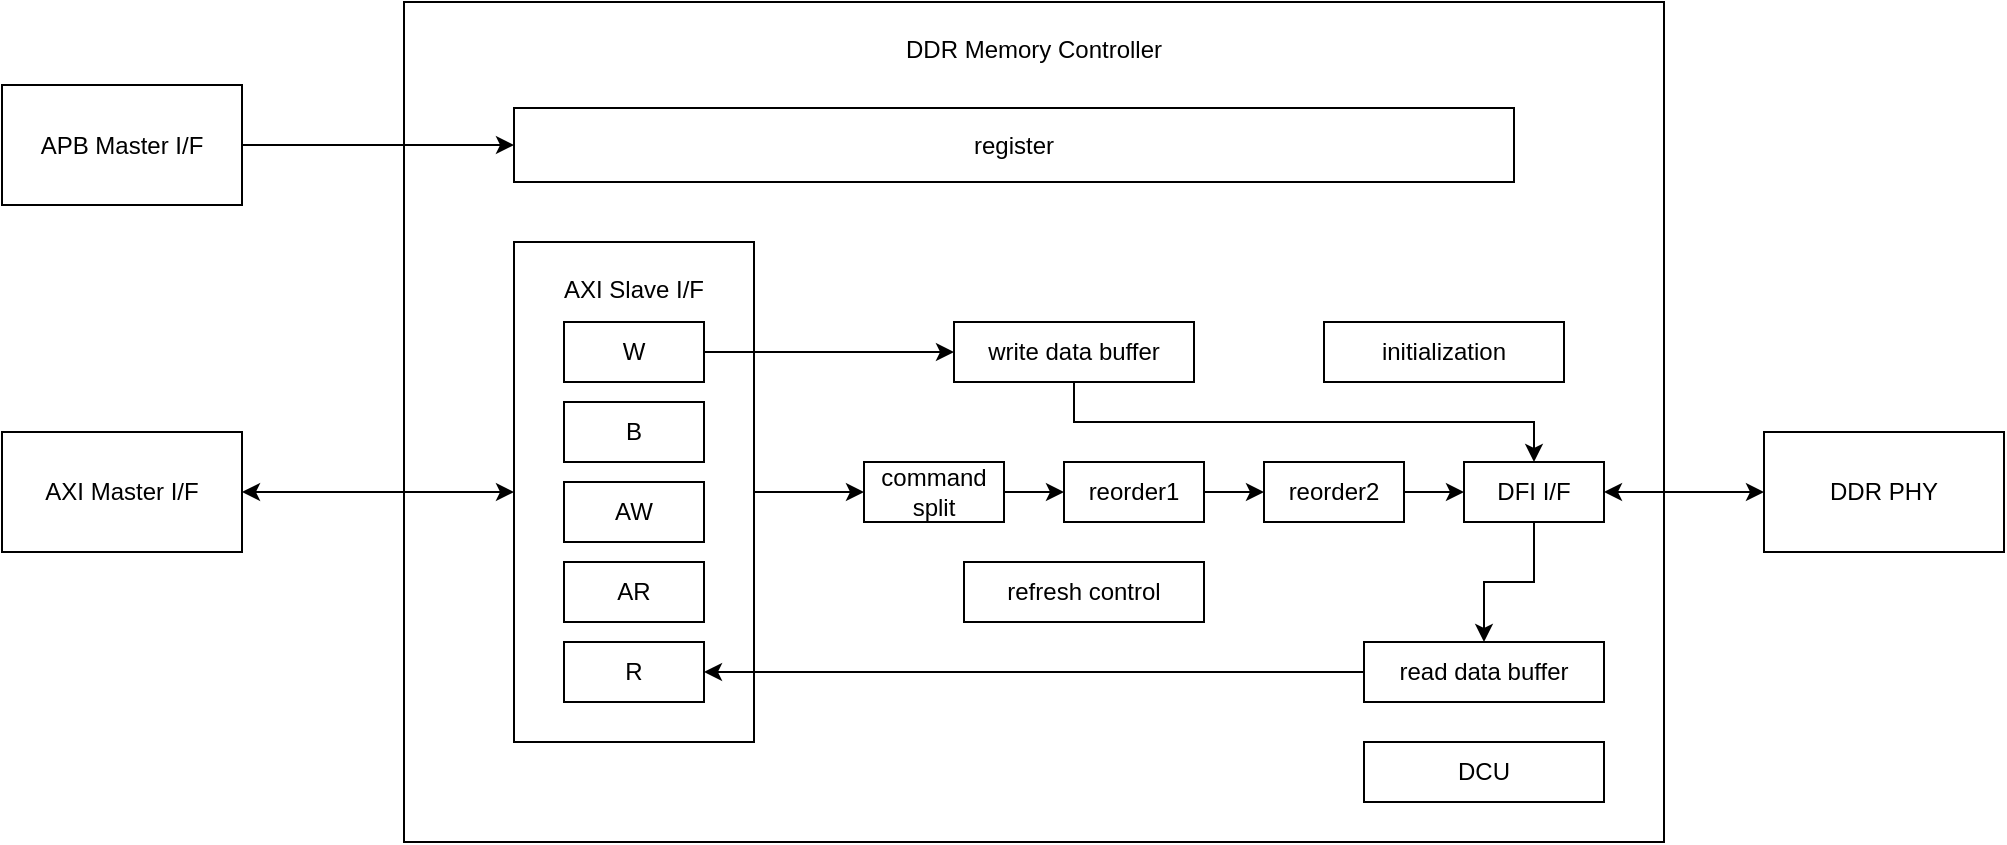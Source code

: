 <mxfile version="24.3.1" type="github" pages="4">
  <diagram id="9vWwow3ykaDu_4hFYiPk" name="DDRC">
    <mxGraphModel dx="2076" dy="630" grid="1" gridSize="10" guides="1" tooltips="1" connect="1" arrows="1" fold="1" page="1" pageScale="1" pageWidth="850" pageHeight="1100" math="0" shadow="0">
      <root>
        <mxCell id="0" />
        <mxCell id="1" parent="0" />
        <mxCell id="frMZeteiWevj0GkbvkkG-1" value="DDR Memory Controller" style="rounded=0;whiteSpace=wrap;html=1;verticalAlign=top;spacingTop=10;" vertex="1" parent="1">
          <mxGeometry x="120" y="100" width="630" height="420" as="geometry" />
        </mxCell>
        <mxCell id="frMZeteiWevj0GkbvkkG-2" value="register" style="rounded=0;whiteSpace=wrap;html=1;" vertex="1" parent="1">
          <mxGeometry x="175" y="153" width="500" height="37" as="geometry" />
        </mxCell>
        <mxCell id="frMZeteiWevj0GkbvkkG-17" style="edgeStyle=orthogonalEdgeStyle;rounded=0;orthogonalLoop=1;jettySize=auto;html=1;" edge="1" parent="1" source="frMZeteiWevj0GkbvkkG-3" target="frMZeteiWevj0GkbvkkG-16">
          <mxGeometry relative="1" as="geometry" />
        </mxCell>
        <mxCell id="frMZeteiWevj0GkbvkkG-3" value="AXI Slave I/F" style="rounded=0;whiteSpace=wrap;html=1;verticalAlign=top;spacingTop=10;" vertex="1" parent="1">
          <mxGeometry x="175" y="220" width="120" height="250" as="geometry" />
        </mxCell>
        <mxCell id="frMZeteiWevj0GkbvkkG-15" style="edgeStyle=orthogonalEdgeStyle;rounded=0;orthogonalLoop=1;jettySize=auto;html=1;" edge="1" parent="1" source="frMZeteiWevj0GkbvkkG-4" target="frMZeteiWevj0GkbvkkG-13">
          <mxGeometry relative="1" as="geometry" />
        </mxCell>
        <mxCell id="frMZeteiWevj0GkbvkkG-4" value="W" style="rounded=0;whiteSpace=wrap;html=1;" vertex="1" parent="1">
          <mxGeometry x="200" y="260" width="70" height="30" as="geometry" />
        </mxCell>
        <mxCell id="frMZeteiWevj0GkbvkkG-5" value="B" style="rounded=0;whiteSpace=wrap;html=1;" vertex="1" parent="1">
          <mxGeometry x="200" y="300" width="70" height="30" as="geometry" />
        </mxCell>
        <mxCell id="frMZeteiWevj0GkbvkkG-6" value="AW" style="rounded=0;whiteSpace=wrap;html=1;" vertex="1" parent="1">
          <mxGeometry x="200" y="340" width="70" height="30" as="geometry" />
        </mxCell>
        <mxCell id="frMZeteiWevj0GkbvkkG-7" value="AR" style="rounded=0;whiteSpace=wrap;html=1;" vertex="1" parent="1">
          <mxGeometry x="200" y="380" width="70" height="30" as="geometry" />
        </mxCell>
        <mxCell id="frMZeteiWevj0GkbvkkG-8" value="R" style="rounded=0;whiteSpace=wrap;html=1;" vertex="1" parent="1">
          <mxGeometry x="200" y="420" width="70" height="30" as="geometry" />
        </mxCell>
        <mxCell id="frMZeteiWevj0GkbvkkG-9" value="AXI Master I/F" style="rounded=0;whiteSpace=wrap;html=1;" vertex="1" parent="1">
          <mxGeometry x="-81" y="315" width="120" height="60" as="geometry" />
        </mxCell>
        <mxCell id="frMZeteiWevj0GkbvkkG-12" style="edgeStyle=orthogonalEdgeStyle;rounded=0;orthogonalLoop=1;jettySize=auto;html=1;" edge="1" parent="1" source="frMZeteiWevj0GkbvkkG-11" target="frMZeteiWevj0GkbvkkG-2">
          <mxGeometry relative="1" as="geometry" />
        </mxCell>
        <mxCell id="frMZeteiWevj0GkbvkkG-11" value="APB Master I/F" style="rounded=0;whiteSpace=wrap;html=1;" vertex="1" parent="1">
          <mxGeometry x="-81" y="141.5" width="120" height="60" as="geometry" />
        </mxCell>
        <mxCell id="frMZeteiWevj0GkbvkkG-26" style="edgeStyle=orthogonalEdgeStyle;rounded=0;orthogonalLoop=1;jettySize=auto;html=1;entryX=0.5;entryY=0;entryDx=0;entryDy=0;" edge="1" parent="1" source="frMZeteiWevj0GkbvkkG-13" target="frMZeteiWevj0GkbvkkG-20">
          <mxGeometry relative="1" as="geometry">
            <Array as="points">
              <mxPoint x="455" y="310" />
              <mxPoint x="685" y="310" />
            </Array>
          </mxGeometry>
        </mxCell>
        <mxCell id="frMZeteiWevj0GkbvkkG-13" value="write data buffer" style="rounded=0;whiteSpace=wrap;html=1;" vertex="1" parent="1">
          <mxGeometry x="395" y="260" width="120" height="30" as="geometry" />
        </mxCell>
        <mxCell id="frMZeteiWevj0GkbvkkG-14" value="initialization" style="rounded=0;whiteSpace=wrap;html=1;" vertex="1" parent="1">
          <mxGeometry x="580" y="260" width="120" height="30" as="geometry" />
        </mxCell>
        <mxCell id="frMZeteiWevj0GkbvkkG-21" value="" style="edgeStyle=orthogonalEdgeStyle;rounded=0;orthogonalLoop=1;jettySize=auto;html=1;" edge="1" parent="1" source="frMZeteiWevj0GkbvkkG-16" target="frMZeteiWevj0GkbvkkG-18">
          <mxGeometry relative="1" as="geometry" />
        </mxCell>
        <mxCell id="frMZeteiWevj0GkbvkkG-16" value="command split" style="rounded=0;whiteSpace=wrap;html=1;" vertex="1" parent="1">
          <mxGeometry x="350" y="330" width="70" height="30" as="geometry" />
        </mxCell>
        <mxCell id="frMZeteiWevj0GkbvkkG-22" value="" style="edgeStyle=orthogonalEdgeStyle;rounded=0;orthogonalLoop=1;jettySize=auto;html=1;" edge="1" parent="1" source="frMZeteiWevj0GkbvkkG-18" target="frMZeteiWevj0GkbvkkG-19">
          <mxGeometry relative="1" as="geometry" />
        </mxCell>
        <mxCell id="frMZeteiWevj0GkbvkkG-18" value="reorder1" style="rounded=0;whiteSpace=wrap;html=1;" vertex="1" parent="1">
          <mxGeometry x="450" y="330" width="70" height="30" as="geometry" />
        </mxCell>
        <mxCell id="frMZeteiWevj0GkbvkkG-23" value="" style="edgeStyle=orthogonalEdgeStyle;rounded=0;orthogonalLoop=1;jettySize=auto;html=1;" edge="1" parent="1" source="frMZeteiWevj0GkbvkkG-19" target="frMZeteiWevj0GkbvkkG-20">
          <mxGeometry relative="1" as="geometry" />
        </mxCell>
        <mxCell id="frMZeteiWevj0GkbvkkG-19" value="reorder2" style="rounded=0;whiteSpace=wrap;html=1;" vertex="1" parent="1">
          <mxGeometry x="550" y="330" width="70" height="30" as="geometry" />
        </mxCell>
        <mxCell id="frMZeteiWevj0GkbvkkG-28" style="edgeStyle=orthogonalEdgeStyle;rounded=0;orthogonalLoop=1;jettySize=auto;html=1;" edge="1" parent="1" source="frMZeteiWevj0GkbvkkG-20" target="frMZeteiWevj0GkbvkkG-27">
          <mxGeometry relative="1" as="geometry" />
        </mxCell>
        <mxCell id="frMZeteiWevj0GkbvkkG-20" value="DFI I/F" style="rounded=0;whiteSpace=wrap;html=1;" vertex="1" parent="1">
          <mxGeometry x="650" y="330" width="70" height="30" as="geometry" />
        </mxCell>
        <mxCell id="frMZeteiWevj0GkbvkkG-24" value="DDR PHY" style="rounded=0;whiteSpace=wrap;html=1;" vertex="1" parent="1">
          <mxGeometry x="800" y="315" width="120" height="60" as="geometry" />
        </mxCell>
        <mxCell id="frMZeteiWevj0GkbvkkG-29" style="edgeStyle=orthogonalEdgeStyle;rounded=0;orthogonalLoop=1;jettySize=auto;html=1;entryX=1;entryY=0.5;entryDx=0;entryDy=0;" edge="1" parent="1" source="frMZeteiWevj0GkbvkkG-27" target="frMZeteiWevj0GkbvkkG-8">
          <mxGeometry relative="1" as="geometry" />
        </mxCell>
        <mxCell id="frMZeteiWevj0GkbvkkG-27" value="read data buffer" style="rounded=0;whiteSpace=wrap;html=1;" vertex="1" parent="1">
          <mxGeometry x="600" y="420" width="120" height="30" as="geometry" />
        </mxCell>
        <mxCell id="frMZeteiWevj0GkbvkkG-30" value="refresh control" style="rounded=0;whiteSpace=wrap;html=1;" vertex="1" parent="1">
          <mxGeometry x="400" y="380" width="120" height="30" as="geometry" />
        </mxCell>
        <mxCell id="frMZeteiWevj0GkbvkkG-31" value="DCU" style="rounded=0;whiteSpace=wrap;html=1;" vertex="1" parent="1">
          <mxGeometry x="600" y="470" width="120" height="30" as="geometry" />
        </mxCell>
        <mxCell id="frMZeteiWevj0GkbvkkG-32" value="" style="endArrow=classic;startArrow=classic;html=1;rounded=0;exitX=1;exitY=0.5;exitDx=0;exitDy=0;entryX=0;entryY=0.5;entryDx=0;entryDy=0;" edge="1" parent="1" source="frMZeteiWevj0GkbvkkG-20" target="frMZeteiWevj0GkbvkkG-24">
          <mxGeometry width="50" height="50" relative="1" as="geometry">
            <mxPoint x="810" y="210" as="sourcePoint" />
            <mxPoint x="860" y="160" as="targetPoint" />
          </mxGeometry>
        </mxCell>
        <mxCell id="frMZeteiWevj0GkbvkkG-33" value="" style="endArrow=classic;startArrow=classic;html=1;rounded=0;entryX=0;entryY=0.5;entryDx=0;entryDy=0;exitX=1;exitY=0.5;exitDx=0;exitDy=0;" edge="1" parent="1" source="frMZeteiWevj0GkbvkkG-9" target="frMZeteiWevj0GkbvkkG-3">
          <mxGeometry width="50" height="50" relative="1" as="geometry">
            <mxPoint x="-60" y="510" as="sourcePoint" />
            <mxPoint x="-10" y="460" as="targetPoint" />
          </mxGeometry>
        </mxCell>
      </root>
    </mxGraphModel>
  </diagram>
  <diagram name="DDR3 PHY" id="UruX_jtSdORVsxLQnjOW">
    <mxGraphModel dx="2189" dy="700" grid="1" gridSize="10" guides="1" tooltips="1" connect="1" arrows="1" fold="1" page="1" pageScale="1" pageWidth="827" pageHeight="1169" math="0" shadow="0">
      <root>
        <mxCell id="0" />
        <mxCell id="1" parent="0" />
        <mxCell id="sAQjgRgPTUwADLjQuwZJ-1" value="&lt;div style=&quot;margin-top: 0px; margin-bottom: 300px; margin-right: 500px;&quot; align=&quot;center&quot;&gt;Top-Level DDR3 PHY&lt;br&gt;(PHY soft and hardware IP)&lt;/div&gt;" style="rounded=0;whiteSpace=wrap;html=1;metaEdit=0;align=center;dashed=1;" vertex="1" parent="1">
          <mxGeometry x="130" y="80" width="800" height="470" as="geometry" />
        </mxCell>
        <mxCell id="sAQjgRgPTUwADLjQuwZJ-24" value="&lt;div style=&quot;padding-bottom: 360px;&quot; align=&quot;center&quot;&gt;DDR3 PHY&lt;/div&gt;" style="rounded=0;whiteSpace=wrap;html=1;align=center;dashed=1;" vertex="1" parent="1">
          <mxGeometry x="471" y="115" width="410" height="400" as="geometry" />
        </mxCell>
        <mxCell id="sAQjgRgPTUwADLjQuwZJ-2" value="&lt;div&gt;PHY Utility Block&lt;/div&gt;&lt;div&gt;(DDR3PUB)&lt;br&gt;&lt;/div&gt;" style="rounded=0;whiteSpace=wrap;html=1;" vertex="1" parent="1">
          <mxGeometry x="210" y="210" width="140" height="260" as="geometry" />
        </mxCell>
        <mxCell id="sAQjgRgPTUwADLjQuwZJ-3" value="&lt;div&gt;Data PHY&lt;/div&gt;&lt;div&gt;(DDR3PHYDATX8)&lt;br&gt;&lt;/div&gt;" style="rounded=0;whiteSpace=wrap;html=1;fillColor=#ffe6cc;strokeColor=#d79b00;" vertex="1" parent="1">
          <mxGeometry x="500" y="160" width="150" height="40" as="geometry" />
        </mxCell>
        <mxCell id="sAQjgRgPTUwADLjQuwZJ-5" value="&lt;div&gt;Data PHY&lt;/div&gt;&lt;div&gt;(DDR3PHYDATX8)&lt;br&gt;&lt;/div&gt;" style="rounded=0;whiteSpace=wrap;html=1;fillColor=#ffe6cc;strokeColor=#d79b00;" vertex="1" parent="1">
          <mxGeometry x="500" y="240" width="150" height="40" as="geometry" />
        </mxCell>
        <mxCell id="sAQjgRgPTUwADLjQuwZJ-7" value="" style="shape=waypoint;sketch=0;fillStyle=solid;size=6;pointerEvents=1;points=[];fillColor=none;resizable=0;rotatable=0;perimeter=centerPerimeter;snapToPoint=1;" vertex="1" parent="1">
          <mxGeometry x="565" y="200" width="20" height="20" as="geometry" />
        </mxCell>
        <mxCell id="sAQjgRgPTUwADLjQuwZJ-8" value="" style="shape=waypoint;sketch=0;fillStyle=solid;size=6;pointerEvents=1;points=[];fillColor=none;resizable=0;rotatable=0;perimeter=centerPerimeter;snapToPoint=1;" vertex="1" parent="1">
          <mxGeometry x="565" y="210" width="20" height="20" as="geometry" />
        </mxCell>
        <mxCell id="sAQjgRgPTUwADLjQuwZJ-9" value="" style="shape=waypoint;sketch=0;fillStyle=solid;size=6;pointerEvents=1;points=[];fillColor=none;resizable=0;rotatable=0;perimeter=centerPerimeter;snapToPoint=1;" vertex="1" parent="1">
          <mxGeometry x="565" y="220" width="20" height="20" as="geometry" />
        </mxCell>
        <mxCell id="sAQjgRgPTUwADLjQuwZJ-10" value="&lt;div&gt;Address/Command PHY&lt;/div&gt;&lt;div&gt;(DDR3PHYAC)&lt;br&gt;&lt;/div&gt;" style="rounded=0;whiteSpace=wrap;html=1;fillColor=#ffe6cc;strokeColor=#d79b00;" vertex="1" parent="1">
          <mxGeometry x="500" y="295" width="150" height="40" as="geometry" />
        </mxCell>
        <mxCell id="sAQjgRgPTUwADLjQuwZJ-14" value="&lt;div&gt;Data PHY&lt;/div&gt;&lt;div&gt;(DDR3PHYDATX8)&lt;br&gt;&lt;/div&gt;" style="rounded=0;whiteSpace=wrap;html=1;fillColor=#ffe6cc;strokeColor=#d79b00;" vertex="1" parent="1">
          <mxGeometry x="500" y="350" width="150" height="40" as="geometry" />
        </mxCell>
        <mxCell id="sAQjgRgPTUwADLjQuwZJ-15" value="" style="shape=waypoint;sketch=0;fillStyle=solid;size=6;pointerEvents=1;points=[];fillColor=none;resizable=0;rotatable=0;perimeter=centerPerimeter;snapToPoint=1;" vertex="1" parent="1">
          <mxGeometry x="565" y="400" width="20" height="20" as="geometry" />
        </mxCell>
        <mxCell id="sAQjgRgPTUwADLjQuwZJ-16" value="" style="shape=waypoint;sketch=0;fillStyle=solid;size=6;pointerEvents=1;points=[];fillColor=none;resizable=0;rotatable=0;perimeter=centerPerimeter;snapToPoint=1;" vertex="1" parent="1">
          <mxGeometry x="565" y="410" width="20" height="20" as="geometry" />
        </mxCell>
        <mxCell id="sAQjgRgPTUwADLjQuwZJ-17" value="" style="shape=waypoint;sketch=0;fillStyle=solid;size=6;pointerEvents=1;points=[];fillColor=none;resizable=0;rotatable=0;perimeter=centerPerimeter;snapToPoint=1;" vertex="1" parent="1">
          <mxGeometry x="565" y="390" width="20" height="20" as="geometry" />
        </mxCell>
        <mxCell id="sAQjgRgPTUwADLjQuwZJ-20" value="&lt;div&gt;Data PHY&lt;/div&gt;&lt;div&gt;(DDR3PHYDATX8)&lt;br&gt;&lt;/div&gt;" style="rounded=0;whiteSpace=wrap;html=1;fillColor=#ffe6cc;strokeColor=#d79b00;" vertex="1" parent="1">
          <mxGeometry x="500" y="430" width="150" height="40" as="geometry" />
        </mxCell>
        <mxCell id="sAQjgRgPTUwADLjQuwZJ-21" value="&lt;div&gt;SSTL&lt;/div&gt;&lt;div&gt;I/O&lt;/div&gt;&lt;div&gt;Bank&lt;br&gt;&lt;/div&gt;" style="rounded=0;whiteSpace=wrap;html=1;fillColor=#ffe6cc;strokeColor=#d79b00;" vertex="1" parent="1">
          <mxGeometry x="730" y="160" width="120" height="310" as="geometry" />
        </mxCell>
        <mxCell id="sAQjgRgPTUwADLjQuwZJ-22" value="" style="shape=flexArrow;endArrow=classic;startArrow=classic;html=1;rounded=0;endWidth=8;endSize=2.622;startWidth=8;startSize=2.622;width=4.348;" edge="1" parent="1">
          <mxGeometry width="100" height="100" relative="1" as="geometry">
            <mxPoint x="660" y="219.57" as="sourcePoint" />
            <mxPoint x="710" y="219.57" as="targetPoint" />
          </mxGeometry>
        </mxCell>
        <mxCell id="sAQjgRgPTUwADLjQuwZJ-23" value="" style="shape=flexArrow;endArrow=classic;startArrow=classic;html=1;rounded=0;endWidth=8;endSize=2.622;startWidth=8;startSize=2.622;width=4.348;" edge="1" parent="1">
          <mxGeometry width="100" height="100" relative="1" as="geometry">
            <mxPoint x="660" y="409.13" as="sourcePoint" />
            <mxPoint x="710" y="409.13" as="targetPoint" />
          </mxGeometry>
        </mxCell>
        <mxCell id="sAQjgRgPTUwADLjQuwZJ-25" value="" style="endArrow=none;html=1;rounded=0;strokeWidth=3;" edge="1" parent="1">
          <mxGeometry width="50" height="50" relative="1" as="geometry">
            <mxPoint x="390" y="470" as="sourcePoint" />
            <mxPoint x="390" y="140" as="targetPoint" />
          </mxGeometry>
        </mxCell>
        <mxCell id="sAQjgRgPTUwADLjQuwZJ-28" value="" style="endArrow=classic;html=1;rounded=0;exitX=0;exitY=0.25;exitDx=0;exitDy=0;" edge="1" parent="1" source="sAQjgRgPTUwADLjQuwZJ-3">
          <mxGeometry width="50" height="50" relative="1" as="geometry">
            <mxPoint x="420" y="10" as="sourcePoint" />
            <mxPoint x="390" y="170" as="targetPoint" />
          </mxGeometry>
        </mxCell>
        <mxCell id="sAQjgRgPTUwADLjQuwZJ-29" value="" style="endArrow=none;html=1;rounded=0;strokeWidth=3;" edge="1" parent="1">
          <mxGeometry width="50" height="50" relative="1" as="geometry">
            <mxPoint x="430" y="514" as="sourcePoint" />
            <mxPoint x="430" y="184" as="targetPoint" />
          </mxGeometry>
        </mxCell>
        <mxCell id="sAQjgRgPTUwADLjQuwZJ-30" value="" style="endArrow=classic;html=1;rounded=0;exitX=0;exitY=0.25;exitDx=0;exitDy=0;" edge="1" parent="1">
          <mxGeometry width="50" height="50" relative="1" as="geometry">
            <mxPoint x="500" y="250" as="sourcePoint" />
            <mxPoint x="390" y="250" as="targetPoint" />
          </mxGeometry>
        </mxCell>
        <mxCell id="sAQjgRgPTUwADLjQuwZJ-31" value="" style="endArrow=classic;html=1;rounded=0;exitX=0;exitY=0.25;exitDx=0;exitDy=0;" edge="1" parent="1">
          <mxGeometry width="50" height="50" relative="1" as="geometry">
            <mxPoint x="500" y="300" as="sourcePoint" />
            <mxPoint x="390" y="300" as="targetPoint" />
          </mxGeometry>
        </mxCell>
        <mxCell id="sAQjgRgPTUwADLjQuwZJ-32" value="" style="endArrow=classic;html=1;rounded=0;exitX=0;exitY=0.25;exitDx=0;exitDy=0;" edge="1" parent="1">
          <mxGeometry width="50" height="50" relative="1" as="geometry">
            <mxPoint x="500" y="360" as="sourcePoint" />
            <mxPoint x="390" y="360" as="targetPoint" />
          </mxGeometry>
        </mxCell>
        <mxCell id="sAQjgRgPTUwADLjQuwZJ-33" value="" style="endArrow=classic;html=1;rounded=0;exitX=0;exitY=0.25;exitDx=0;exitDy=0;" edge="1" parent="1">
          <mxGeometry width="50" height="50" relative="1" as="geometry">
            <mxPoint x="500" y="440" as="sourcePoint" />
            <mxPoint x="390" y="440" as="targetPoint" />
          </mxGeometry>
        </mxCell>
        <mxCell id="sAQjgRgPTUwADLjQuwZJ-34" value="" style="endArrow=classic;html=1;rounded=0;entryX=1;entryY=0.25;entryDx=0;entryDy=0;" edge="1" parent="1" target="sAQjgRgPTUwADLjQuwZJ-2">
          <mxGeometry width="50" height="50" relative="1" as="geometry">
            <mxPoint x="390" y="275" as="sourcePoint" />
            <mxPoint x="20" y="140" as="targetPoint" />
          </mxGeometry>
        </mxCell>
        <mxCell id="sAQjgRgPTUwADLjQuwZJ-35" value="" style="endArrow=classic;html=1;rounded=0;exitX=1;exitY=0.75;exitDx=0;exitDy=0;" edge="1" parent="1" source="sAQjgRgPTUwADLjQuwZJ-2">
          <mxGeometry width="50" height="50" relative="1" as="geometry">
            <mxPoint x="-20" y="370" as="sourcePoint" />
            <mxPoint x="430" y="405" as="targetPoint" />
          </mxGeometry>
        </mxCell>
        <mxCell id="sAQjgRgPTUwADLjQuwZJ-36" value="" style="endArrow=classic;html=1;rounded=0;entryX=0;entryY=0.75;entryDx=0;entryDy=0;" edge="1" parent="1" target="sAQjgRgPTUwADLjQuwZJ-3">
          <mxGeometry width="50" height="50" relative="1" as="geometry">
            <mxPoint x="430" y="190" as="sourcePoint" />
            <mxPoint x="510" as="targetPoint" />
          </mxGeometry>
        </mxCell>
        <mxCell id="sAQjgRgPTUwADLjQuwZJ-37" value="" style="endArrow=classic;html=1;rounded=0;entryX=0;entryY=0.75;entryDx=0;entryDy=0;" edge="1" parent="1">
          <mxGeometry width="50" height="50" relative="1" as="geometry">
            <mxPoint x="430" y="270" as="sourcePoint" />
            <mxPoint x="500" y="270" as="targetPoint" />
          </mxGeometry>
        </mxCell>
        <mxCell id="sAQjgRgPTUwADLjQuwZJ-38" value="" style="endArrow=classic;html=1;rounded=0;entryX=0;entryY=0.75;entryDx=0;entryDy=0;" edge="1" parent="1">
          <mxGeometry width="50" height="50" relative="1" as="geometry">
            <mxPoint x="430" y="330" as="sourcePoint" />
            <mxPoint x="500" y="330" as="targetPoint" />
          </mxGeometry>
        </mxCell>
        <mxCell id="sAQjgRgPTUwADLjQuwZJ-39" value="" style="endArrow=classic;html=1;rounded=0;entryX=0;entryY=0.75;entryDx=0;entryDy=0;" edge="1" parent="1">
          <mxGeometry width="50" height="50" relative="1" as="geometry">
            <mxPoint x="430" y="380" as="sourcePoint" />
            <mxPoint x="500" y="380" as="targetPoint" />
          </mxGeometry>
        </mxCell>
        <mxCell id="sAQjgRgPTUwADLjQuwZJ-40" value="" style="endArrow=classic;html=1;rounded=0;entryX=0;entryY=0.75;entryDx=0;entryDy=0;" edge="1" parent="1">
          <mxGeometry width="50" height="50" relative="1" as="geometry">
            <mxPoint x="430" y="460" as="sourcePoint" />
            <mxPoint x="500" y="460" as="targetPoint" />
          </mxGeometry>
        </mxCell>
        <mxCell id="sAQjgRgPTUwADLjQuwZJ-41" value="Soft IP" style="rounded=0;whiteSpace=wrap;html=1;" vertex="1" parent="1">
          <mxGeometry x="-63" y="517" width="70" height="30" as="geometry" />
        </mxCell>
        <mxCell id="sAQjgRgPTUwADLjQuwZJ-42" value="Hard IP" style="rounded=0;whiteSpace=wrap;html=1;fillColor=#ffe6cc;strokeColor=#d79b00;" vertex="1" parent="1">
          <mxGeometry x="27" y="517" width="70" height="30" as="geometry" />
        </mxCell>
        <mxCell id="sAQjgRgPTUwADLjQuwZJ-44" value="&lt;font style=&quot;font-size: 10px;&quot;&gt;JTAG&lt;/font&gt;" style="rounded=0;whiteSpace=wrap;html=1;align=center;direction=west;textDirection=vertical-rl;rotation=180;horizontal=1;verticalAlign=middle;" vertex="1" parent="1">
          <mxGeometry x="200" y="265" width="20" height="30" as="geometry" />
        </mxCell>
        <mxCell id="sAQjgRgPTUwADLjQuwZJ-45" value="&lt;font style=&quot;font-size: 10px;&quot;&gt;APB&lt;/font&gt;" style="rounded=0;whiteSpace=wrap;html=1;align=center;direction=west;textDirection=vertical-rl;rotation=180;horizontal=1;verticalAlign=middle;fillColor=#fff2cc;strokeColor=#d6b656;" vertex="1" parent="1">
          <mxGeometry x="200" y="230" width="20" height="30" as="geometry" />
        </mxCell>
        <mxCell id="sAQjgRgPTUwADLjQuwZJ-46" value="&lt;font style=&quot;font-size: 10px;&quot;&gt;JTAG&lt;/font&gt;" style="rounded=0;whiteSpace=wrap;html=1;align=center;direction=west;textDirection=vertical-rl;rotation=180;horizontal=1;verticalAlign=middle;fillColor=#fff2cc;strokeColor=#d6b656;" vertex="1" parent="1">
          <mxGeometry x="200" y="265" width="20" height="30" as="geometry" />
        </mxCell>
        <mxCell id="sAQjgRgPTUwADLjQuwZJ-47" value="&lt;font style=&quot;font-size: 10px;&quot;&gt;CFG&lt;/font&gt;" style="rounded=0;whiteSpace=wrap;html=1;align=center;direction=west;textDirection=vertical-rl;rotation=180;horizontal=1;verticalAlign=middle;fillColor=#fff2cc;strokeColor=#d6b656;" vertex="1" parent="1">
          <mxGeometry x="200" y="300" width="20" height="30" as="geometry" />
        </mxCell>
        <mxCell id="sAQjgRgPTUwADLjQuwZJ-48" value="&lt;font style=&quot;font-size: 10px;&quot;&gt;DFI&lt;/font&gt;" style="rounded=0;whiteSpace=wrap;html=1;align=center;direction=west;textDirection=vertical-rl;rotation=180;horizontal=1;verticalAlign=middle;fillColor=#fff2cc;strokeColor=#d6b656;" vertex="1" parent="1">
          <mxGeometry x="200" y="390" width="20" height="30" as="geometry" />
        </mxCell>
        <mxCell id="sAQjgRgPTUwADLjQuwZJ-49" value="Register Access" style="rounded=0;whiteSpace=wrap;html=1;" vertex="1" parent="1">
          <mxGeometry x="-127" y="210" width="190" height="140" as="geometry" />
        </mxCell>
        <mxCell id="sAQjgRgPTUwADLjQuwZJ-50" value="&lt;font style=&quot;font-size: 10px;&quot;&gt;APB&lt;/font&gt;" style="rounded=0;whiteSpace=wrap;html=1;align=center;direction=west;textDirection=vertical-rl;rotation=180;horizontal=1;verticalAlign=middle;fillColor=#fff2cc;strokeColor=#d6b656;" vertex="1" parent="1">
          <mxGeometry x="53" y="230" width="20" height="30" as="geometry" />
        </mxCell>
        <mxCell id="sAQjgRgPTUwADLjQuwZJ-51" value="&lt;font style=&quot;font-size: 10px;&quot;&gt;JTAG&lt;/font&gt;" style="rounded=0;whiteSpace=wrap;html=1;align=center;direction=west;textDirection=vertical-rl;rotation=180;horizontal=1;verticalAlign=middle;fillColor=#fff2cc;strokeColor=#d6b656;" vertex="1" parent="1">
          <mxGeometry x="53" y="265" width="20" height="30" as="geometry" />
        </mxCell>
        <mxCell id="sAQjgRgPTUwADLjQuwZJ-52" value="&lt;font style=&quot;font-size: 10px;&quot;&gt;CFG&lt;/font&gt;" style="rounded=0;whiteSpace=wrap;html=1;align=center;direction=west;textDirection=vertical-rl;rotation=180;horizontal=1;verticalAlign=middle;fillColor=#fff2cc;strokeColor=#d6b656;" vertex="1" parent="1">
          <mxGeometry x="53" y="300" width="20" height="30" as="geometry" />
        </mxCell>
        <mxCell id="sAQjgRgPTUwADLjQuwZJ-53" value="" style="endArrow=classic;startArrow=classic;html=1;rounded=0;entryX=0;entryY=0.5;entryDx=0;entryDy=0;exitX=1;exitY=0.5;exitDx=0;exitDy=0;" edge="1" parent="1" source="sAQjgRgPTUwADLjQuwZJ-50" target="sAQjgRgPTUwADLjQuwZJ-45">
          <mxGeometry width="50" height="50" relative="1" as="geometry">
            <mxPoint x="-40" y="80" as="sourcePoint" />
            <mxPoint x="10" y="30" as="targetPoint" />
          </mxGeometry>
        </mxCell>
        <mxCell id="sAQjgRgPTUwADLjQuwZJ-54" value="" style="endArrow=classic;startArrow=classic;html=1;rounded=0;entryX=0;entryY=0.5;entryDx=0;entryDy=0;" edge="1" parent="1" source="sAQjgRgPTUwADLjQuwZJ-51">
          <mxGeometry width="50" height="50" relative="1" as="geometry">
            <mxPoint x="90" y="279.44" as="sourcePoint" />
            <mxPoint x="200" y="279.44" as="targetPoint" />
          </mxGeometry>
        </mxCell>
        <mxCell id="sAQjgRgPTUwADLjQuwZJ-55" value="" style="endArrow=classic;startArrow=classic;html=1;rounded=0;entryX=0;entryY=0.5;entryDx=0;entryDy=0;" edge="1" parent="1" source="sAQjgRgPTUwADLjQuwZJ-52">
          <mxGeometry width="50" height="50" relative="1" as="geometry">
            <mxPoint x="90" y="314" as="sourcePoint" />
            <mxPoint x="200" y="314.44" as="targetPoint" />
          </mxGeometry>
        </mxCell>
        <mxCell id="sAQjgRgPTUwADLjQuwZJ-56" value="Memory Controller" style="rounded=0;whiteSpace=wrap;html=1;" vertex="1" parent="1">
          <mxGeometry x="-124" y="365" width="187" height="95" as="geometry" />
        </mxCell>
        <mxCell id="sAQjgRgPTUwADLjQuwZJ-58" value="" style="edgeStyle=orthogonalEdgeStyle;rounded=0;orthogonalLoop=1;jettySize=auto;html=1;entryX=0;entryY=0.5;entryDx=0;entryDy=0;" edge="1" parent="1" source="sAQjgRgPTUwADLjQuwZJ-57" target="sAQjgRgPTUwADLjQuwZJ-48">
          <mxGeometry relative="1" as="geometry" />
        </mxCell>
        <mxCell id="sAQjgRgPTUwADLjQuwZJ-57" value="&lt;font style=&quot;font-size: 10px;&quot;&gt;DFI&lt;/font&gt;" style="rounded=0;whiteSpace=wrap;html=1;align=center;direction=west;textDirection=vertical-rl;rotation=180;horizontal=1;verticalAlign=middle;fillColor=#fff2cc;strokeColor=#d6b656;" vertex="1" parent="1">
          <mxGeometry x="53" y="390" width="20" height="30" as="geometry" />
        </mxCell>
      </root>
    </mxGraphModel>
  </diagram>
  <diagram id="DuDkJxmGSpIwg8dUUB0R" name="DDR3 PUB">
    <mxGraphModel dx="1168" dy="600" grid="1" gridSize="10" guides="1" tooltips="1" connect="1" arrows="1" fold="1" page="1" pageScale="1" pageWidth="850" pageHeight="1100" math="0" shadow="0">
      <root>
        <mxCell id="0" />
        <mxCell id="1" parent="0" />
        <mxCell id="BBfoYdX2BD2s7KUMBHFl-1" value="&lt;div style=&quot;padding-top: 10px;&quot; align=&quot;center&quot;&gt;PHY Utility Block (PUB)&lt;/div&gt;" style="rounded=0;whiteSpace=wrap;html=1;verticalAlign=top;align=center;strokeWidth=2;" vertex="1" parent="1">
          <mxGeometry x="170" y="80" width="610" height="430" as="geometry" />
        </mxCell>
        <mxCell id="BBfoYdX2BD2s7KUMBHFl-2" value="&lt;div&gt;Configuration&lt;/div&gt;&lt;div&gt;Registers&lt;br&gt;&lt;/div&gt;" style="rounded=0;whiteSpace=wrap;html=1;" vertex="1" parent="1">
          <mxGeometry x="415" y="130" width="120" height="50" as="geometry" />
        </mxCell>
        <mxCell id="BBfoYdX2BD2s7KUMBHFl-8" value="Initialization" style="rounded=0;whiteSpace=wrap;html=1;" vertex="1" parent="1">
          <mxGeometry x="230" y="240" width="120" height="40" as="geometry" />
        </mxCell>
        <mxCell id="BBfoYdX2BD2s7KUMBHFl-12" value="&lt;div&gt;Command&lt;/div&gt;&lt;div&gt;Scheduler&lt;br&gt;&lt;/div&gt;" style="rounded=0;whiteSpace=wrap;html=1;" vertex="1" parent="1">
          <mxGeometry x="415" y="240" width="120" height="190" as="geometry" />
        </mxCell>
        <mxCell id="BBfoYdX2BD2s7KUMBHFl-13" value="DFI" style="rounded=0;whiteSpace=wrap;html=1;" vertex="1" parent="1">
          <mxGeometry x="610" y="277" width="120" height="115" as="geometry" />
        </mxCell>
        <mxCell id="gnIbY4Nwv_cMFJ-ta5hL-1" value="&lt;font style=&quot;font-size: 10px;&quot;&gt;APB&lt;/font&gt;" style="rounded=0;whiteSpace=wrap;html=1;align=center;direction=west;textDirection=vertical-rl;rotation=180;horizontal=1;verticalAlign=middle;fillColor=#fff2cc;strokeColor=#d6b656;" vertex="1" parent="1">
          <mxGeometry x="160" y="100" width="20" height="30" as="geometry" />
        </mxCell>
        <mxCell id="gnIbY4Nwv_cMFJ-ta5hL-2" value="&lt;font style=&quot;font-size: 10px;&quot;&gt;JTAG&lt;/font&gt;" style="rounded=0;whiteSpace=wrap;html=1;align=center;direction=west;textDirection=vertical-rl;rotation=180;horizontal=1;verticalAlign=middle;fillColor=#fff2cc;strokeColor=#d6b656;" vertex="1" parent="1">
          <mxGeometry x="160" y="140" width="20" height="30" as="geometry" />
        </mxCell>
        <mxCell id="gnIbY4Nwv_cMFJ-ta5hL-3" value="&lt;font style=&quot;font-size: 10px;&quot;&gt;CFG&lt;/font&gt;" style="rounded=0;whiteSpace=wrap;html=1;align=center;direction=west;textDirection=vertical-rl;rotation=180;horizontal=1;verticalAlign=middle;fillColor=#fff2cc;strokeColor=#d6b656;" vertex="1" parent="1">
          <mxGeometry x="160" y="180" width="20" height="30" as="geometry" />
        </mxCell>
        <mxCell id="gnIbY4Nwv_cMFJ-ta5hL-4" value="&lt;font style=&quot;font-size: 10px;&quot;&gt;DFI&lt;/font&gt;" style="rounded=0;whiteSpace=wrap;html=1;align=center;direction=west;textDirection=vertical-rl;rotation=180;horizontal=1;verticalAlign=middle;fillColor=#fff2cc;strokeColor=#d6b656;" vertex="1" parent="1">
          <mxGeometry x="160" y="460" width="20" height="30" as="geometry" />
        </mxCell>
        <mxCell id="gnIbY4Nwv_cMFJ-ta5hL-5" value="Data Training" style="rounded=0;whiteSpace=wrap;html=1;" vertex="1" parent="1">
          <mxGeometry x="230" y="290" width="120" height="40" as="geometry" />
        </mxCell>
        <mxCell id="gnIbY4Nwv_cMFJ-ta5hL-6" value="BIST" style="rounded=0;whiteSpace=wrap;html=1;" vertex="1" parent="1">
          <mxGeometry x="230" y="340" width="120" height="40" as="geometry" />
        </mxCell>
        <mxCell id="gnIbY4Nwv_cMFJ-ta5hL-7" value="DRAM Command Unit" style="rounded=0;whiteSpace=wrap;html=1;" vertex="1" parent="1">
          <mxGeometry x="230" y="390" width="120" height="40" as="geometry" />
        </mxCell>
        <mxCell id="gnIbY4Nwv_cMFJ-ta5hL-8" value="" style="endArrow=none;html=1;rounded=0;strokeWidth=3;" edge="1" parent="1">
          <mxGeometry width="50" height="50" relative="1" as="geometry">
            <mxPoint x="289.5" y="210" as="sourcePoint" />
            <mxPoint x="289.5" y="100" as="targetPoint" />
          </mxGeometry>
        </mxCell>
        <mxCell id="BElFiuEGJX8U0KGb_blj-1" value="" style="endArrow=classic;startArrow=classic;html=1;rounded=0;" edge="1" parent="1">
          <mxGeometry width="50" height="50" relative="1" as="geometry">
            <mxPoint x="180" y="114.6" as="sourcePoint" />
            <mxPoint x="290" y="115.1" as="targetPoint" />
          </mxGeometry>
        </mxCell>
        <mxCell id="BElFiuEGJX8U0KGb_blj-2" value="" style="endArrow=classic;startArrow=classic;html=1;rounded=0;" edge="1" parent="1">
          <mxGeometry width="50" height="50" relative="1" as="geometry">
            <mxPoint x="180" y="154.6" as="sourcePoint" />
            <mxPoint x="290" y="155.1" as="targetPoint" />
          </mxGeometry>
        </mxCell>
        <mxCell id="BElFiuEGJX8U0KGb_blj-3" value="" style="endArrow=classic;startArrow=classic;html=1;rounded=0;" edge="1" parent="1">
          <mxGeometry width="50" height="50" relative="1" as="geometry">
            <mxPoint x="180" y="194.6" as="sourcePoint" />
            <mxPoint x="290" y="195.1" as="targetPoint" />
          </mxGeometry>
        </mxCell>
        <mxCell id="BElFiuEGJX8U0KGb_blj-4" value="" style="endArrow=classic;startArrow=classic;html=1;rounded=0;entryX=0;entryY=0.5;entryDx=0;entryDy=0;" edge="1" parent="1" target="BBfoYdX2BD2s7KUMBHFl-2">
          <mxGeometry width="50" height="50" relative="1" as="geometry">
            <mxPoint x="290" y="154.6" as="sourcePoint" />
            <mxPoint x="400" y="155.1" as="targetPoint" />
          </mxGeometry>
        </mxCell>
        <mxCell id="BElFiuEGJX8U0KGb_blj-5" value="" style="endArrow=classic;html=1;rounded=0;" edge="1" parent="1">
          <mxGeometry width="50" height="50" relative="1" as="geometry">
            <mxPoint x="535" y="154.6" as="sourcePoint" />
            <mxPoint x="810" y="155" as="targetPoint" />
          </mxGeometry>
        </mxCell>
        <mxCell id="BElFiuEGJX8U0KGb_blj-6" value="" style="endArrow=classic;html=1;rounded=0;" edge="1" parent="1">
          <mxGeometry width="50" height="50" relative="1" as="geometry">
            <mxPoint x="474.6" y="180" as="sourcePoint" />
            <mxPoint x="475" y="200" as="targetPoint" />
          </mxGeometry>
        </mxCell>
        <mxCell id="BElFiuEGJX8U0KGb_blj-7" value="" style="endArrow=classic;html=1;rounded=0;entryX=0.5;entryY=1;entryDx=0;entryDy=0;exitX=1;exitY=0.25;exitDx=0;exitDy=0;" edge="1" parent="1" source="gnIbY4Nwv_cMFJ-ta5hL-4" target="BBfoYdX2BD2s7KUMBHFl-12">
          <mxGeometry width="50" height="50" relative="1" as="geometry">
            <mxPoint x="180" y="474.6" as="sourcePoint" />
            <mxPoint x="240" y="474.6" as="targetPoint" />
            <Array as="points">
              <mxPoint x="475" y="468" />
            </Array>
          </mxGeometry>
        </mxCell>
        <mxCell id="BElFiuEGJX8U0KGb_blj-8" value="" style="endArrow=classic;html=1;rounded=0;exitX=0.5;exitY=1;exitDx=0;exitDy=0;entryX=1;entryY=0.75;entryDx=0;entryDy=0;" edge="1" parent="1" source="BBfoYdX2BD2s7KUMBHFl-13" target="gnIbY4Nwv_cMFJ-ta5hL-4">
          <mxGeometry width="50" height="50" relative="1" as="geometry">
            <mxPoint x="370" y="600" as="sourcePoint" />
            <mxPoint x="420" y="550" as="targetPoint" />
            <Array as="points">
              <mxPoint x="670" y="483" />
            </Array>
          </mxGeometry>
        </mxCell>
        <mxCell id="BElFiuEGJX8U0KGb_blj-9" value="" style="endArrow=classic;html=1;rounded=0;entryX=0.015;entryY=0.104;entryDx=0;entryDy=0;entryPerimeter=0;" edge="1" parent="1" target="BBfoYdX2BD2s7KUMBHFl-12">
          <mxGeometry width="50" height="50" relative="1" as="geometry">
            <mxPoint x="350" y="260" as="sourcePoint" />
            <mxPoint x="400" y="210" as="targetPoint" />
            <Array as="points">
              <mxPoint x="390" y="260" />
            </Array>
          </mxGeometry>
        </mxCell>
        <mxCell id="BElFiuEGJX8U0KGb_blj-10" value="" style="endArrow=classic;html=1;rounded=0;" edge="1" parent="1" source="gnIbY4Nwv_cMFJ-ta5hL-5">
          <mxGeometry width="50" height="50" relative="1" as="geometry">
            <mxPoint x="355" y="310" as="sourcePoint" />
            <mxPoint x="415" y="310" as="targetPoint" />
          </mxGeometry>
        </mxCell>
        <mxCell id="BElFiuEGJX8U0KGb_blj-11" value="" style="endArrow=classic;html=1;rounded=0;entryX=0.008;entryY=0.635;entryDx=0;entryDy=0;entryPerimeter=0;" edge="1" parent="1" target="BBfoYdX2BD2s7KUMBHFl-12">
          <mxGeometry width="50" height="50" relative="1" as="geometry">
            <mxPoint x="350" y="360" as="sourcePoint" />
            <mxPoint x="400" y="310" as="targetPoint" />
          </mxGeometry>
        </mxCell>
        <mxCell id="BElFiuEGJX8U0KGb_blj-12" value="" style="endArrow=classic;html=1;rounded=0;entryX=0.008;entryY=0.893;entryDx=0;entryDy=0;entryPerimeter=0;" edge="1" parent="1" target="BBfoYdX2BD2s7KUMBHFl-12">
          <mxGeometry width="50" height="50" relative="1" as="geometry">
            <mxPoint x="350" y="410" as="sourcePoint" />
            <mxPoint x="400" y="360" as="targetPoint" />
          </mxGeometry>
        </mxCell>
        <mxCell id="BElFiuEGJX8U0KGb_blj-13" value="" style="endArrow=classic;html=1;rounded=0;exitX=1;exitY=0.5;exitDx=0;exitDy=0;entryX=0;entryY=0.5;entryDx=0;entryDy=0;" edge="1" parent="1" source="BBfoYdX2BD2s7KUMBHFl-12" target="BBfoYdX2BD2s7KUMBHFl-13">
          <mxGeometry width="50" height="50" relative="1" as="geometry">
            <mxPoint x="1040" y="270" as="sourcePoint" />
            <mxPoint x="1090" y="220" as="targetPoint" />
          </mxGeometry>
        </mxCell>
        <mxCell id="BElFiuEGJX8U0KGb_blj-15" value="" style="endArrow=classic;html=1;rounded=0;" edge="1" parent="1">
          <mxGeometry width="50" height="50" relative="1" as="geometry">
            <mxPoint x="730" y="319.55" as="sourcePoint" />
            <mxPoint x="810" y="319.55" as="targetPoint" />
          </mxGeometry>
        </mxCell>
        <mxCell id="BElFiuEGJX8U0KGb_blj-16" value="" style="endArrow=classic;html=1;rounded=0;entryX=1;entryY=0.75;entryDx=0;entryDy=0;" edge="1" parent="1">
          <mxGeometry width="50" height="50" relative="1" as="geometry">
            <mxPoint x="810" y="347" as="sourcePoint" />
            <mxPoint x="730" y="347.25" as="targetPoint" />
          </mxGeometry>
        </mxCell>
      </root>
    </mxGraphModel>
  </diagram>
  <diagram id="thUnZGmS77-H2rIevRTv" name="DDR3 PHY Init flowchart">
    <mxGraphModel dx="1886" dy="969" grid="1" gridSize="10" guides="1" tooltips="1" connect="1" arrows="1" fold="1" page="1" pageScale="1" pageWidth="850" pageHeight="1100" math="0" shadow="0">
      <root>
        <mxCell id="0" />
        <mxCell id="1" parent="0" />
        <mxCell id="x6Obpxux5yCbTKz-zKvs-3" value="" style="edgeStyle=orthogonalEdgeStyle;rounded=0;orthogonalLoop=1;jettySize=auto;html=1;" edge="1" parent="1" source="x6Obpxux5yCbTKz-zKvs-1" target="x6Obpxux5yCbTKz-zKvs-2">
          <mxGeometry relative="1" as="geometry" />
        </mxCell>
        <mxCell id="x6Obpxux5yCbTKz-zKvs-1" value="Un-initialized PHY" style="rounded=1;whiteSpace=wrap;html=1;arcSize=50;" vertex="1" parent="1">
          <mxGeometry x="375" y="100" width="170" height="60" as="geometry" />
        </mxCell>
        <mxCell id="x6Obpxux5yCbTKz-zKvs-5" value="" style="edgeStyle=orthogonalEdgeStyle;rounded=0;orthogonalLoop=1;jettySize=auto;html=1;" edge="1" parent="1" source="x6Obpxux5yCbTKz-zKvs-2" target="x6Obpxux5yCbTKz-zKvs-4">
          <mxGeometry relative="1" as="geometry" />
        </mxCell>
        <mxCell id="x6Obpxux5yCbTKz-zKvs-2" value="PLL Initialization" style="rounded=0;whiteSpace=wrap;html=1;" vertex="1" parent="1">
          <mxGeometry x="360" y="200" width="200" height="60" as="geometry" />
        </mxCell>
        <mxCell id="x6Obpxux5yCbTKz-zKvs-7" value="" style="edgeStyle=orthogonalEdgeStyle;rounded=0;orthogonalLoop=1;jettySize=auto;html=1;" edge="1" parent="1" source="x6Obpxux5yCbTKz-zKvs-4" target="x6Obpxux5yCbTKz-zKvs-6">
          <mxGeometry relative="1" as="geometry" />
        </mxCell>
        <mxCell id="x6Obpxux5yCbTKz-zKvs-4" value="Delay Line Calibration" style="rounded=0;whiteSpace=wrap;html=1;" vertex="1" parent="1">
          <mxGeometry x="360" y="300" width="200" height="60" as="geometry" />
        </mxCell>
        <mxCell id="x6Obpxux5yCbTKz-zKvs-9" value="" style="edgeStyle=orthogonalEdgeStyle;rounded=0;orthogonalLoop=1;jettySize=auto;html=1;" edge="1" parent="1" source="x6Obpxux5yCbTKz-zKvs-6" target="x6Obpxux5yCbTKz-zKvs-8">
          <mxGeometry relative="1" as="geometry" />
        </mxCell>
        <mxCell id="x6Obpxux5yCbTKz-zKvs-6" value="PHY Reset" style="rounded=0;whiteSpace=wrap;html=1;" vertex="1" parent="1">
          <mxGeometry x="360" y="400" width="200" height="60" as="geometry" />
        </mxCell>
        <mxCell id="x6Obpxux5yCbTKz-zKvs-14" value="" style="edgeStyle=orthogonalEdgeStyle;rounded=0;orthogonalLoop=1;jettySize=auto;html=1;" edge="1" parent="1" source="x6Obpxux5yCbTKz-zKvs-8" target="x6Obpxux5yCbTKz-zKvs-10">
          <mxGeometry relative="1" as="geometry" />
        </mxCell>
        <mxCell id="x6Obpxux5yCbTKz-zKvs-8" value="Initialized PHY" style="rounded=1;whiteSpace=wrap;html=1;arcSize=50;" vertex="1" parent="1">
          <mxGeometry x="375" y="500" width="170" height="60" as="geometry" />
        </mxCell>
        <mxCell id="x6Obpxux5yCbTKz-zKvs-15" value="" style="edgeStyle=orthogonalEdgeStyle;rounded=0;orthogonalLoop=1;jettySize=auto;html=1;" edge="1" parent="1" source="x6Obpxux5yCbTKz-zKvs-10" target="x6Obpxux5yCbTKz-zKvs-11">
          <mxGeometry relative="1" as="geometry" />
        </mxCell>
        <mxCell id="x6Obpxux5yCbTKz-zKvs-10" value="SDRAM Initialization" style="rounded=0;whiteSpace=wrap;html=1;" vertex="1" parent="1">
          <mxGeometry x="360" y="600" width="200" height="60" as="geometry" />
        </mxCell>
        <mxCell id="x6Obpxux5yCbTKz-zKvs-16" value="" style="edgeStyle=orthogonalEdgeStyle;rounded=0;orthogonalLoop=1;jettySize=auto;html=1;" edge="1" parent="1" source="x6Obpxux5yCbTKz-zKvs-11" target="x6Obpxux5yCbTKz-zKvs-12">
          <mxGeometry relative="1" as="geometry" />
        </mxCell>
        <mxCell id="x6Obpxux5yCbTKz-zKvs-11" value="Write Leveling" style="rounded=0;whiteSpace=wrap;html=1;" vertex="1" parent="1">
          <mxGeometry x="360" y="700" width="200" height="60" as="geometry" />
        </mxCell>
        <mxCell id="x6Obpxux5yCbTKz-zKvs-17" value="" style="edgeStyle=orthogonalEdgeStyle;rounded=0;orthogonalLoop=1;jettySize=auto;html=1;" edge="1" parent="1" source="x6Obpxux5yCbTKz-zKvs-12" target="x6Obpxux5yCbTKz-zKvs-13">
          <mxGeometry relative="1" as="geometry" />
        </mxCell>
        <mxCell id="x6Obpxux5yCbTKz-zKvs-12" value="DQS Gate Training" style="rounded=0;whiteSpace=wrap;html=1;" vertex="1" parent="1">
          <mxGeometry x="360" y="800" width="200" height="60" as="geometry" />
        </mxCell>
        <mxCell id="x6Obpxux5yCbTKz-zKvs-19" value="" style="edgeStyle=orthogonalEdgeStyle;rounded=0;orthogonalLoop=1;jettySize=auto;html=1;" edge="1" parent="1" source="x6Obpxux5yCbTKz-zKvs-13" target="x6Obpxux5yCbTKz-zKvs-18">
          <mxGeometry relative="1" as="geometry" />
        </mxCell>
        <mxCell id="x6Obpxux5yCbTKz-zKvs-13" value="Write Leveling 2" style="rounded=0;whiteSpace=wrap;html=1;" vertex="1" parent="1">
          <mxGeometry x="360" y="900" width="200" height="60" as="geometry" />
        </mxCell>
        <mxCell id="x6Obpxux5yCbTKz-zKvs-22" value="" style="edgeStyle=orthogonalEdgeStyle;rounded=0;orthogonalLoop=1;jettySize=auto;html=1;" edge="1" parent="1" source="x6Obpxux5yCbTKz-zKvs-18" target="x6Obpxux5yCbTKz-zKvs-20">
          <mxGeometry relative="1" as="geometry" />
        </mxCell>
        <mxCell id="x6Obpxux5yCbTKz-zKvs-18" value="Data Bit Deskew" style="rounded=0;whiteSpace=wrap;html=1;" vertex="1" parent="1">
          <mxGeometry x="360" y="1000" width="200" height="60" as="geometry" />
        </mxCell>
        <mxCell id="x6Obpxux5yCbTKz-zKvs-23" value="" style="edgeStyle=orthogonalEdgeStyle;rounded=0;orthogonalLoop=1;jettySize=auto;html=1;" edge="1" parent="1" source="x6Obpxux5yCbTKz-zKvs-20" target="x6Obpxux5yCbTKz-zKvs-21">
          <mxGeometry relative="1" as="geometry" />
        </mxCell>
        <mxCell id="x6Obpxux5yCbTKz-zKvs-20" value="Data Eye Training" style="rounded=0;whiteSpace=wrap;html=1;" vertex="1" parent="1">
          <mxGeometry x="360" y="1100" width="200" height="60" as="geometry" />
        </mxCell>
        <mxCell id="x6Obpxux5yCbTKz-zKvs-21" value="PHY is Ready" style="rounded=1;whiteSpace=wrap;html=1;arcSize=50;" vertex="1" parent="1">
          <mxGeometry x="375" y="1200" width="170" height="60" as="geometry" />
        </mxCell>
        <mxCell id="x6Obpxux5yCbTKz-zKvs-25" value="Impedance Calibration" style="rounded=0;whiteSpace=wrap;html=1;" vertex="1" parent="1">
          <mxGeometry x="117" y="300" width="200" height="60" as="geometry" />
        </mxCell>
        <mxCell id="x6Obpxux5yCbTKz-zKvs-26" value="" style="endArrow=classic;html=1;rounded=0;exitX=0.5;exitY=1;exitDx=0;exitDy=0;entryX=0;entryY=0.5;entryDx=0;entryDy=0;" edge="1" parent="1" source="x6Obpxux5yCbTKz-zKvs-25" target="x6Obpxux5yCbTKz-zKvs-8">
          <mxGeometry width="50" height="50" relative="1" as="geometry">
            <mxPoint x="-290" y="410" as="sourcePoint" />
            <mxPoint x="-240" y="360" as="targetPoint" />
            <Array as="points">
              <mxPoint x="217" y="530" />
            </Array>
          </mxGeometry>
        </mxCell>
        <mxCell id="x6Obpxux5yCbTKz-zKvs-27" value="" style="endArrow=classic;html=1;rounded=0;entryX=0.5;entryY=0;entryDx=0;entryDy=0;" edge="1" parent="1" target="x6Obpxux5yCbTKz-zKvs-25">
          <mxGeometry width="50" height="50" relative="1" as="geometry">
            <mxPoint x="460" y="180" as="sourcePoint" />
            <mxPoint x="190" y="100" as="targetPoint" />
            <Array as="points">
              <mxPoint x="217" y="180" />
            </Array>
          </mxGeometry>
        </mxCell>
        <mxCell id="x6Obpxux5yCbTKz-zKvs-30" value="PHY Initialization" style="text;html=1;align=center;verticalAlign=middle;whiteSpace=wrap;rounded=0;" vertex="1" parent="1">
          <mxGeometry x="641" y="313" width="60" height="30" as="geometry" />
        </mxCell>
        <mxCell id="x6Obpxux5yCbTKz-zKvs-32" value="Triggered by user after PHY is initialized" style="text;html=1;align=center;verticalAlign=middle;whiteSpace=wrap;rounded=0;" vertex="1" parent="1">
          <mxGeometry x="638" y="862" width="110" height="30" as="geometry" />
        </mxCell>
        <mxCell id="cDcrOtK3qNYdt5BsYKRh-1" value="" style="shape=curlyBracket;whiteSpace=wrap;html=1;rounded=1;flipH=1;labelPosition=right;verticalLabelPosition=middle;align=left;verticalAlign=middle;" vertex="1" parent="1">
          <mxGeometry x="600" y="200" width="20" height="260" as="geometry" />
        </mxCell>
        <mxCell id="cDcrOtK3qNYdt5BsYKRh-3" value="" style="shape=curlyBracket;whiteSpace=wrap;html=1;rounded=1;flipH=1;labelPosition=right;verticalLabelPosition=middle;align=left;verticalAlign=middle;" vertex="1" parent="1">
          <mxGeometry x="600" y="600" width="20" height="560" as="geometry" />
        </mxCell>
      </root>
    </mxGraphModel>
  </diagram>
</mxfile>
